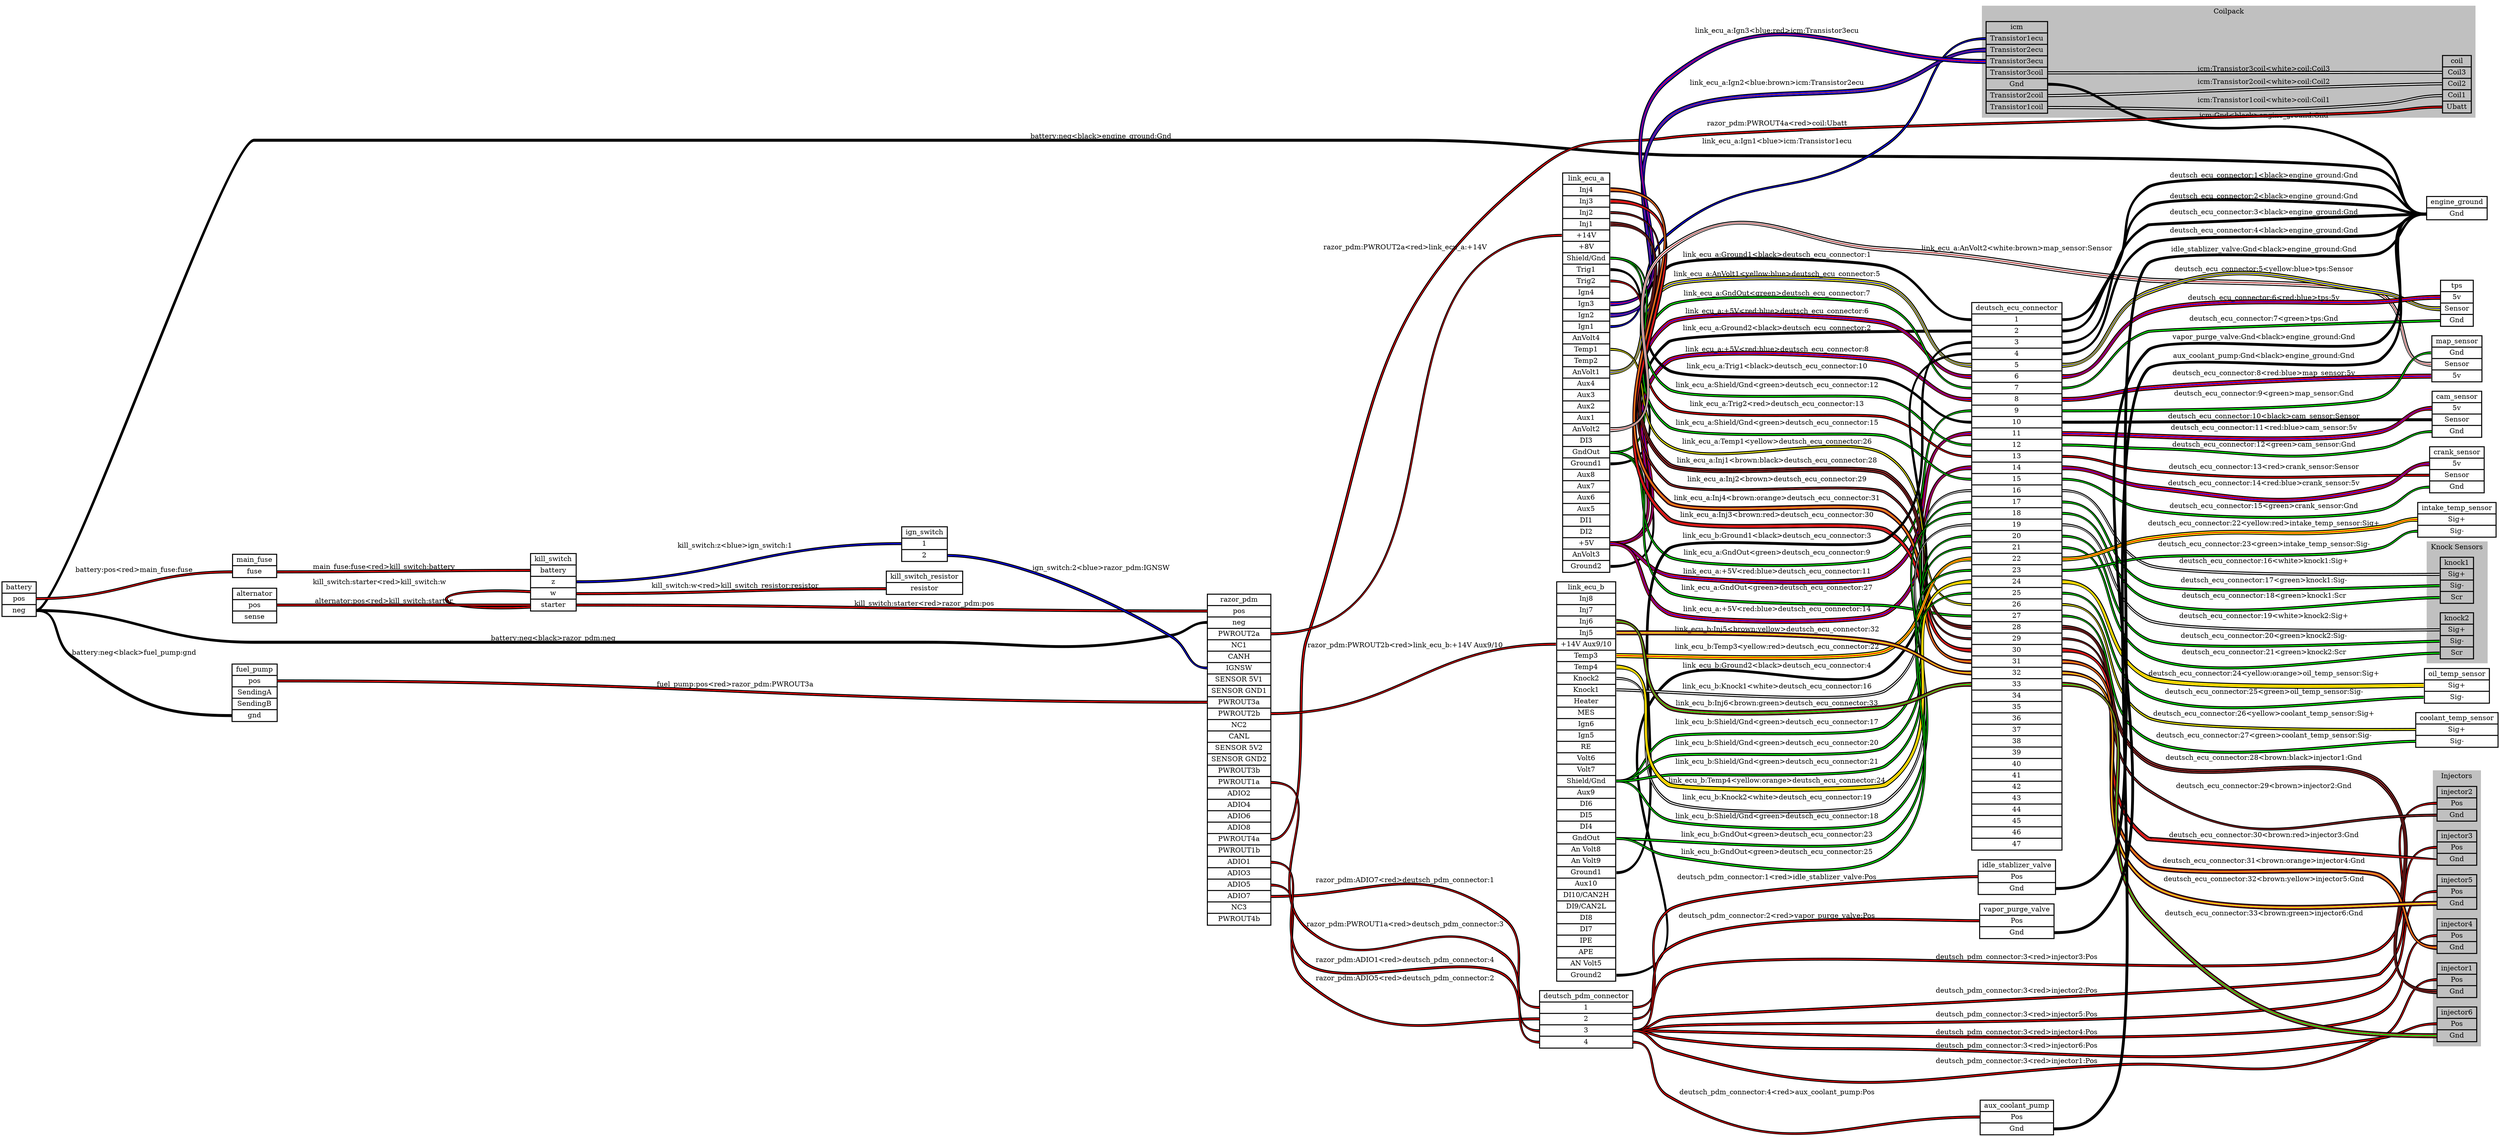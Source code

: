 graph "" {
	graph [bb="0,0,5034,2281",
		rankdir=LR,
		ranksep=2
	];
	node [label="\N"];
	subgraph "cluster_Knock Sensors" {
		graph [bb="4890.5,925,5012.5,1168",
			color=grey,
			label="Knock Sensors",
			lheight=0.21,
			lp="4951.5,1156.5",
			lwidth=1.47,
			style=filled
		];
		knock1	[height=1.2917,
			label="knock1 | <Sig+> Sig+ | <Sig-> Sig- | <Scr> Scr ",
			pos="4951,1090",
			rects="4917.5,1113,4984.5,1136 4917.5,1090,4984.5,1113 4917.5,1067,4984.5,1090 4917.5,1044,4984.5,1067",
			shape=record,
			style=bold,
			width=0.93056];
		knock2	[height=1.2917,
			label="knock2 | <Sig+> Sig+ | <Sig-> Sig- | <Scr> Scr ",
			pos="4951,979",
			rects="4917.5,1002,4984.5,1025 4917.5,979,4984.5,1002 4917.5,956,4984.5,979 4917.5,933,4984.5,956",
			shape=record,
			style=bold,
			width=0.93056];
	}
	subgraph cluster_Injectors {
		graph [bb="4903,8,4999,557",
			color=grey,
			label=Injectors,
			lheight=0.21,
			lp="4951,545.5",
			lwidth=0.89,
			style=filled
		];
		injector1	[height=0.97222,
			label="injector1 | <Pos> Pos | <Gnd> Gnd ",
			pos="4951,491",
			rects="4911,502.5,4991,525.5 4911,479.5,4991,502.5 4911,456.5,4991,479.5",
			shape=record,
			style=bold,
			width=1.1111];
		injector2	[height=0.97222,
			label="injector2 | <Pos> Pos | <Gnd> Gnd ",
			pos="4951,403",
			rects="4911,414.5,4991,437.5 4911,391.5,4991,414.5 4911,368.5,4991,391.5",
			shape=record,
			style=bold,
			width=1.1111];
		injector3	[height=0.97222,
			label="injector3 | <Pos> Pos | <Gnd> Gnd ",
			pos="4951,315",
			rects="4911,326.5,4991,349.5 4911,303.5,4991,326.5 4911,280.5,4991,303.5",
			shape=record,
			style=bold,
			width=1.1111];
		injector4	[height=0.97222,
			label="injector4 | <Pos> Pos | <Gnd> Gnd ",
			pos="4951,227",
			rects="4911,238.5,4991,261.5 4911,215.5,4991,238.5 4911,192.5,4991,215.5",
			shape=record,
			style=bold,
			width=1.1111];
		injector5	[height=0.97222,
			label="injector5 | <Pos> Pos | <Gnd> Gnd ",
			pos="4951,139",
			rects="4911,150.5,4991,173.5 4911,127.5,4991,150.5 4911,104.5,4991,127.5",
			shape=record,
			style=bold,
			width=1.1111];
		injector6	[height=0.97222,
			label="injector6 | <Pos> Pos | <Gnd> Gnd ",
			pos="4951,51",
			rects="4911,62.5,4991,85.5 4911,39.5,4991,62.5 4911,16.5,4991,39.5",
			shape=record,
			style=bold,
			width=1.1111];
	}
	subgraph cluster_Coilpack {
		graph [bb="3993.5,2050,4988,2273",
			color=grey,
			label=Coilpack,
			lheight=0.21,
			lp="4490.8,2261.5",
			lwidth=0.85,
			style=filled
		];
		icm	[height=2.5694,
			label="icm | <Transistor1ecu> Transistor1ecu | <Transistor2ecu> Transistor2ecu | <Transistor3ecu> Transistor3ecu | <Transistor3coil> Transistor3coil | <\
Gnd> Gnd | <Transistor2coil> Transistor2coil | <Transistor1coil> Transistor1coil ",
			pos="4063.5,2150",
			rects="4001.5,2219,4125.5,2242 4001.5,2196,4125.5,2219 4001.5,2173,4125.5,2196 4001.5,2150,4125.5,2173 4001.5,2127,4125.5,2150 4001.5,2104,\
4125.5,2127 4001.5,2081,4125.5,2104 4001.5,2058,4125.5,2081",
			shape=record,
			style=bold,
			width=1.7222];
		coil	[height=1.6111,
			label="coil | <Coil3> Coil3 | <Coil2> Coil2 | <Coil1> Coil1 | <Ubatt> Ubatt ",
			pos="4951,2116",
			rects="4922,2150.5,4980,2173.5 4922,2127.5,4980,2150.5 4922,2104.5,4980,2127.5 4922,2081.5,4980,2104.5 4922,2058.5,4980,2081.5",
			shape=record,
			style=bold,
			width=0.80556];
		icm:Transistor1coil -- coil:Coil1	[color="black:white:black",
			label="icm:Transistor1coil<white>coil:Coil1",
			lp="4562,2084.5",
			penwidth=2,
			pos="4126.5,2069 4424.1,2069 4499.1,2056.3 4796,2077 4851.9,2080.9 4865,2093 4921,2093"];
		icm:Transistor2coil -- coil:Coil2	[color="black:white:black",
			label="icm:Transistor2coil<white>coil:Coil2",
			lp="4562,2121.5",
			penwidth=2,
			pos="4126.5,2092 4479.8,2092 4567.7,2116 4921,2116"];
		icm:Transistor3coil -- coil:Coil3	[color="black:white:black",
			label="icm:Transistor3coil<white>coil:Coil3",
			lp="4562,2145.5",
			penwidth=2,
			pos="4126.5,2138 4479.6,2138 4567.9,2139 4921,2139"];
	}
	engine_ground	[height=0.65278,
		label="engine_ground | <Gnd> Gnd ",
		pos="4951,1769",
		rects="4890,1769,5012,1792 4890,1746,5012,1769",
		shape=record,
		style=bold,
		width=1.6944];
	icm:Gnd -- engine_ground:Gnd	[color="black:black:black",
		label="icm:Gnd<black>engine_ground:Gnd",
		lp="4562,2053.5",
		penwidth=2,
		pos="4126.5,2115 4221.2,2115 4235.8,2067.7 4328,2046 4430.1,2022 4712.9,2048.1 4796,1984 4882.3,1917.4 4780,1757 4889,1757"];
	battery	[height=0.97222,
		label="battery | <pos> pos | <neg> neg ",
		pos="34.5,1814",
		rects="0,1825.5,69,1848.5 0,1802.5,69,1825.5 0,1779.5,69,1802.5",
		shape=record,
		style=bold,
		width=0.95833];
	battery:neg -- engine_ground:Gnd	[color="black:black:black",
		label="battery:neg<black>engine_ground:Gnd",
		lp="2216.5,2067.5",
		penwidth=2,
		pos="69,1791 298.02,1791 279.48,2060 508.5,2060 508.5,2060 508.5,2060 3196,2060 3464.1,2060 3532.3,2073.4 3799,2046 3911,2034.5 4698,\
1918.6 4796,1863 4850.5,1832.1 4826.3,1757 4889,1757"];
	main_fuse	[height=0.65278,
		label="main_fuse | <fuse> fuse ",
		pos="509.5,2112",
		rects="465,2112,554,2135 465,2089,554,2112",
		shape=record,
		style=bold,
		width=1.2361];
	battery:pos -- main_fuse:fuse	[color="black:red:black",
		label="battery:pos<red>main_fuse:fuse",
		lp="266.5,2129.5",
		penwidth=2,
		pos="69,1814 188.9,1814 48.561,1997.6 141,2074 252.03,2165.7 319.98,2100 464,2100"];
	razor_pdm	[height=9.2778,
		label="razor_pdm | <pos> pos | <neg> neg | <PWROUT2a> PWROUT2a | <NC1> NC1 | <CANH> CANH | <IGNSW> IGNSW | <SENSOR 5V1> SENSOR 5V1 | <SENSOR \
GND1> SENSOR GND1 | <PWROUT3a> PWROUT3a | <PWROUT2b> PWROUT2b | <NC2> NC2 | <CANL> CANL | <SENSOR 5V2> SENSOR 5V2 | <SENSOR GND2> \
SENSOR GND2 | <PWROUT3b> PWROUT3b | <PWROUT1a> PWROUT1a | <ADIO2> ADIO2 | <ADIO4> ADIO4 | <ADIO6> ADIO6 | <ADIO8> ADIO8 | <PWROUT4a> \
PWROUT4a | <PWROUT1b> PWROUT1b | <ADIO1> ADIO1 | <ADIO3> ADIO3 | <ADIO5> ADIO5 | <ADIO7> ADIO7 | <NC3> NC3 | <PWROUT4b> PWROUT4b ",
		pos="2495,1246",
		rects="2431,1556.5,2559,1579.5 2431,1533.5,2559,1556.5 2431,1510.5,2559,1533.5 2431,1487.5,2559,1510.5 2431,1464.5,2559,1487.5 2431,1441.5,\
2559,1464.5 2431,1418.5,2559,1441.5 2431,1395.5,2559,1418.5 2431,1372.5,2559,1395.5 2431,1349.5,2559,1372.5 2431,1326.5,2559,1349.5 \
2431,1303.5,2559,1326.5 2431,1280.5,2559,1303.5 2431,1257.5,2559,1280.5 2431,1234.5,2559,1257.5 2431,1211.5,2559,1234.5 2431,1188.5,\
2559,1211.5 2431,1165.5,2559,1188.5 2431,1142.5,2559,1165.5 2431,1119.5,2559,1142.5 2431,1096.5,2559,1119.5 2431,1073.5,2559,1096.5 \
2431,1050.5,2559,1073.5 2431,1027.5,2559,1050.5 2431,1004.5,2559,1027.5 2431,981.5,2559,1004.5 2431,958.5,2559,981.5 2431,935.5,\
2559,958.5 2431,912.5,2559,935.5",
		shape=record,
		style=bold,
		width=1.7778];
	battery:neg -- razor_pdm:neg	[color="black:black:black",
		label="battery:neg<black>razor_pdm:neg",
		lp="1112,1529.5",
		penwidth=2,
		pos="69,1791 298.02,1791 279.48,1522 508.5,1522 508.5,1522 508.5,1522 1861.5,1522 2114.6,1522 2177.9,1522 2431,1522"];
	fuel_pump	[height=1.6111,
		label="fuel_pump | <pos> pos | <SendingA> SendingA | <SendingB> SendingB | <gnd> gnd ",
		pos="509.5,1412",
		rects="464,1446.5,555,1469.5 464,1423.5,555,1446.5 464,1400.5,555,1423.5 464,1377.5,555,1400.5 464,1354.5,555,1377.5",
		shape=record,
		style=bold,
		width=1.2639];
	battery:neg -- fuel_pump:gnd	[color="black:black:black",
		label="battery:neg<black>fuel_pump:gnd",
		lp="266.5,1500.5",
		penwidth=2,
		pos="69,1791 205.26,1791 51.502,1595.7 141,1493 242.32,1376.7 309.75,1366 464,1366"];
	kill_switch	[height=1.6111,
		label="kill_switch | <battery> battery | <z> z | <w> w | <starter> starter ",
		pos="1112,1656",
		rects="1066,1690.5,1158,1713.5 1066,1667.5,1158,1690.5 1066,1644.5,1158,1667.5 1066,1621.5,1158,1644.5 1066,1598.5,1158,1621.5",
		shape=record,
		style=bold,
		width=1.2778];
	main_fuse:fuse -- kill_switch:battery	[color="black:red:black",
		label="main_fuse:fuse<red>kill_switch:battery",
		lp="770.5,2095.5",
		penwidth=2,
		pos="555,2100 848.92,2100 771.08,1679 1065,1679"];
	razor_pdm:PWROUT4a -- coil:Ubatt	[color="black:red:black",
		label="razor_pdm:PWROUT4a<red>coil:Ubatt",
		lp="3580,1996.5",
		penwidth=2,
		pos="2559,1085 2680.2,1085 2578.9,1238.6 2631,1348 2785.2,1671.4 2782.2,1839.4 3101,2003 3175.3,2041.2 3205.8,2011 3289,2003 3321.4,1999.9 \
3328.6,1992.1 3361,1989 3554.8,1970.3 3604.3,1987 3799,1989 4242.2,1993.4 4365.2,1904.9 4796,2009 4856.1,2023.5 4859.2,2070 4921,\
2070"];
	link_ecu_a	[height=11.194,
		label="link_ecu_a | <Inj4> Inj4 | <Inj3> Inj3 | <Inj2> Inj2 | <Inj1> Inj1 | <+14V> +14V | <+8V> +8V | <Shield/Gnd> Shield/Gnd | <Trig1> \
Trig1 | <Trig2> Trig2 | <Ign4> Ign4 | <Ign3> Ign3 | <Ign2> Ign2 | <Ign1> Ign1 | <AnVolt4> AnVolt4 | <Temp1> Temp1 | <Temp2> Temp2 | <\
AnVolt1> AnVolt1 | <Aux4> Aux4 | <Aux3> Aux3 | <Aux2> Aux2 | <Aux1> Aux1 | <AnVolt2> AnVolt2 | <DI3> DI3 | <GndOut> GndOut | <Ground1> \
Ground1 | <Aux8> Aux8 | <Aux7> Aux7 | <Aux6> Aux6 | <Aux5> Aux5 | <DI1> DI1 | <DI2> DI2 | <+5V> +5V | <AnVolt3> AnVolt3 | <Ground2> \
Ground2 ",
		pos="3195,1591",
		rects="3147.5,1970.5,3242.5,1993.5 3147.5,1947.5,3242.5,1970.5 3147.5,1924.5,3242.5,1947.5 3147.5,1901.5,3242.5,1924.5 3147.5,1878.5,3242.5,\
1901.5 3147.5,1855.5,3242.5,1878.5 3147.5,1832.5,3242.5,1855.5 3147.5,1809.5,3242.5,1832.5 3147.5,1786.5,3242.5,1809.5 3147.5,1763.5,\
3242.5,1786.5 3147.5,1740.5,3242.5,1763.5 3147.5,1717.5,3242.5,1740.5 3147.5,1694.5,3242.5,1717.5 3147.5,1671.5,3242.5,1694.5 3147.5,\
1648.5,3242.5,1671.5 3147.5,1625.5,3242.5,1648.5 3147.5,1602.5,3242.5,1625.5 3147.5,1579.5,3242.5,1602.5 3147.5,1556.5,3242.5,1579.5 \
3147.5,1533.5,3242.5,1556.5 3147.5,1510.5,3242.5,1533.5 3147.5,1487.5,3242.5,1510.5 3147.5,1464.5,3242.5,1487.5 3147.5,1441.5,3242.5,\
1464.5 3147.5,1418.5,3242.5,1441.5 3147.5,1395.5,3242.5,1418.5 3147.5,1372.5,3242.5,1395.5 3147.5,1349.5,3242.5,1372.5 3147.5,1326.5,\
3242.5,1349.5 3147.5,1303.5,3242.5,1326.5 3147.5,1280.5,3242.5,1303.5 3147.5,1257.5,3242.5,1280.5 3147.5,1234.5,3242.5,1257.5 3147.5,\
1211.5,3242.5,1234.5 3147.5,1188.5,3242.5,1211.5",
		shape=record,
		style=bold,
		width=1.3194];
	razor_pdm:PWROUT2a -- link_ecu_a:"+14V"	[color="black:red:black",
		label="razor_pdm:PWROUT2a<red>link_ecu_a:+14V",
		lp="2830,1848.5",
		penwidth=2,
		pos="2559,1499 2866.9,1499 2838.1,1867 3146,1867"];
	link_ecu_b	[height=11.194,
		label="link_ecu_b | <Inj8> Inj8 | <Inj7> Inj7 | <Inj6> Inj6 | <Inj5> Inj5 | <+14V Aux9/10> +14V Aux9/10 | <Temp3> Temp3 | <Temp4> Temp4 | <\
Knock2> Knock2 | <Knock1> Knock1 | <Heater> Heater | <MES> MES | <Ign6> Ign6 | <Ign5> Ign5 | <RE> RE | <Volt6> Volt6 | <Volt7> Volt7 | <\
Shield/Gnd> Shield/Gnd | <Aux9> Aux9 | <DI6> DI6 | <DI5> DI5 | <DI4> DI4 | <GndOut> GndOut | <An Volt8> An Volt8 | <An Volt9> An \
Volt9 | <Ground1> Ground1 | <Aux10> Aux10 | <DI10/CAN2H> DI10/CAN2H | <DI9/CAN2L> DI9/CAN2L | <DI8> DI8 | <DI7> DI7 | <IPE> IPE | <\
APE> APE | <AN Volt5> AN Volt5 | <Ground2> Ground2 ",
		pos="3195,767",
		rects="3135.5,1146.5,3254.5,1169.5 3135.5,1123.5,3254.5,1146.5 3135.5,1100.5,3254.5,1123.5 3135.5,1077.5,3254.5,1100.5 3135.5,1054.5,3254.5,\
1077.5 3135.5,1031.5,3254.5,1054.5 3135.5,1008.5,3254.5,1031.5 3135.5,985.5,3254.5,1008.5 3135.5,962.5,3254.5,985.5 3135.5,939.5,\
3254.5,962.5 3135.5,916.5,3254.5,939.5 3135.5,893.5,3254.5,916.5 3135.5,870.5,3254.5,893.5 3135.5,847.5,3254.5,870.5 3135.5,824.5,\
3254.5,847.5 3135.5,801.5,3254.5,824.5 3135.5,778.5,3254.5,801.5 3135.5,755.5,3254.5,778.5 3135.5,732.5,3254.5,755.5 3135.5,709.5,\
3254.5,732.5 3135.5,686.5,3254.5,709.5 3135.5,663.5,3254.5,686.5 3135.5,640.5,3254.5,663.5 3135.5,617.5,3254.5,640.5 3135.5,594.5,\
3254.5,617.5 3135.5,571.5,3254.5,594.5 3135.5,548.5,3254.5,571.5 3135.5,525.5,3254.5,548.5 3135.5,502.5,3254.5,525.5 3135.5,479.5,\
3254.5,502.5 3135.5,456.5,3254.5,479.5 3135.5,433.5,3254.5,456.5 3135.5,410.5,3254.5,433.5 3135.5,387.5,3254.5,410.5 3135.5,364.5,\
3254.5,387.5",
		shape=record,
		style=bold,
		width=1.6528];
	razor_pdm:PWROUT2b -- link_ecu_b:"+14V Aux9/10"	[color="black:red:black",
		label="razor_pdm:PWROUT2b<red>link_ecu_b:+14V Aux9/10",
		lp="2830,1336.5",
		penwidth=2,
		pos="2559,1338 2846.2,1338 2846.8,1043 3134,1043"];
	deutsch_pdm_connector	[height=1.6111,
		label="deutsch_pdm_connector | <1> 1 | <2> 2 | <3> 3 | <4> 4 ",
		pos="3195,288",
		rects="3101,322.5,3289,345.5 3101,299.5,3289,322.5 3101,276.5,3289,299.5 3101,253.5,3289,276.5 3101,230.5,3289,253.5",
		shape=record,
		style=bold,
		width=2.6111];
	razor_pdm:ADIO7 -- deutsch_pdm_connector:1	[color="black:red:black",
		label="razor_pdm:ADIO7<red>deutsch_pdm_connector:1",
		lp="2830,752.5",
		penwidth=2,
		pos="2559,970 2664,970 2568.6,829.45 2631,745 2759.1,571.65 2890.8,633.34 3029,468 3078.2,409.11 3024.2,311 3101,311"];
	razor_pdm:ADIO5 -- deutsch_pdm_connector:2	[color="black:red:black",
		label="razor_pdm:ADIO5<red>deutsch_pdm_connector:2",
		lp="2830,456.5",
		penwidth=2,
		pos="2559,993 2680.9,993 2541.6,531.98 2631,449 2695.9,388.71 2954.6,474.09 3029,426 3087.1,388.45 3031.8,288 3101,288"];
	razor_pdm:PWROUT1a -- deutsch_pdm_connector:3	[color="black:red:black",
		label="razor_pdm:PWROUT1a<red>deutsch_pdm_connector:3",
		lp="2830,1046.5",
		penwidth=2,
		pos="2559,1200 2637.4,1200 2581.1,1099.5 2631,1039 2768.5,872.39 2915.7,943.95 3029,760 3087.3,665.35 2989.8,265 3101,265"];
	razor_pdm:ADIO1 -- deutsch_pdm_connector:4	[color="black:red:black",
		label="razor_pdm:ADIO1<red>deutsch_pdm_connector:4",
		lp="2830,414.5",
		penwidth=2,
		pos="2559,1039 2700.4,1039 2542.9,517.5 2631,407 2769.1,233.93 2879.6,242 3101,242"];
	fuel_pump:pos -- razor_pdm:PWROUT3a	[color="black:red:black",
		label="fuel_pump:pos<red>razor_pdm:PWROUT3a",
		lp="1478.5,1417.5",
		penwidth=2,
		pos="555,1435 1389.4,1435 1596.6,1361 2431,1361"];
	kill_switch:starter -- razor_pdm:pos	[color="black:red:black",
		label="kill_switch:starter<red>razor_pdm:pos",
		lp="1860.5,1585.5",
		penwidth=2,
		pos="1159,1610 1408.3,1610 1470,1590.9 1719,1578 2035.4,1561.6 2114.2,1545 2431,1545"];
	kill_switch:starter -- kill_switch:w	[color="black:red:black",
		label="kill_switch:starter<red>kill_switch:w",
		lp="761.5,1656",
		penwidth=2,
		pos="1065.9,1606 991.52,1601.7 896,1604.8 896,1621.5 896,1638.2 991.52,1641.3 1065.9,1637"];
	kill_switch_resistor	[height=0.65278,
		label="kill_switch_resistor | <resistor> resistor ",
		pos="1860.5,1625",
		rects="1783.5,1625,1937.5,1648 1783.5,1602,1937.5,1625",
		shape=record,
		style=bold,
		width=2.1389];
	kill_switch:w -- kill_switch_resistor:resistor	[color="black:red:black",
		label="kill_switch:w<red>kill_switch_resistor:resistor",
		lp="1478.5,1637.5",
		penwidth=2,
		pos="1159,1633 1436.3,1633 1505.2,1613 1782.5,1613"];
	ign_switch	[height=0.97222,
		label="ign_switch | <1> 1 | <2> 2 ",
		pos="1860.5,1702",
		rects="1814.5,1713.5,1906.5,1736.5 1814.5,1690.5,1906.5,1713.5 1814.5,1667.5,1906.5,1690.5",
		shape=record,
		style=bold,
		width=1.2778];
	kill_switch:z -- ign_switch:1	[color="black:blue:black",
		label="kill_switch:z<blue>ign_switch:1",
		lp="1478.5,1702.5",
		penwidth=2,
		pos="1159,1656 1450.6,1656 1521.9,1702 1813.5,1702"];
	link_ecu_a:Ign1 -- icm:Transistor1ecu	[color="black:blue:black",
		label="link_ecu_a:Ign1<blue>icm:Transistor1ecu",
		lp="3580,1883.5",
		penwidth=2,
		pos="3244,1683 3335.7,1683 3281,1808.2 3361,1853 3446.1,1900.6 3715.3,1826 3799,1876 3947.1,1964.6 3827.9,2208 4000.5,2208"];
	link_ecu_a:Ign2 -- icm:Transistor2ecu	[color="black:blue:brown:blue:black",
		label="link_ecu_a:Ign2<blue:brown>icm:Transistor2ecu",
		lp="3580,2191.5",
		penwidth=2,
		pos="3244,1706 3387.9,1706 3254.3,1911.4 3361,2008 3579.7,2205.9 3705.6,2185 4000.5,2185"];
	link_ecu_a:Ign3 -- icm:Transistor3ecu	[color="black:blue:red:blue:black",
		label="link_ecu_a:Ign3<blue:red>icm:Transistor3ecu",
		lp="3580,1841.5",
		penwidth=2,
		pos="3244,1729 3308.5,1729 3300.1,1793.6 3361,1815 3406.9,1831.2 3757,1809.3 3799,1834 3946.5,1920.7 3829.4,2162 4000.5,2162"];
	deutsch_ecu_connector	[height=15.347,
		label="deutsch_ecu_connector | <1> 1 | <2> 2 | <3> 3 | <4> 4 | <5> 5 | <6> 6 | <7> 7 | <8> 8 | <9> 9 | <10> 10 | <11> 11 | <12> 12 | <13> \
13 | <14> 14 | <15> 15 | <16> 16 | <17> 17 | <18> 18 | <19> 19 | <20> 20 | <21> 21 | <22> 22 | <23> 23 | <24> 24 | <25> 25 | <26> \
26 | <27> 27 | <28> 28 | <29> 29 | <30> 30 | <31> 31 | <32> 32 | <33> 33 | <34> 34 | <35> 35 | <36> 36 | <37> 37 | <38> 38 | <39> \
39 | <40> 40 | <41> 41 | <42> 42 | <43> 43 | <44> 44 | <45> 45 | <46> 46 | <47> 47 ",
		pos="4063.5,950",
		rects="3972.5,1479,4154.5,1502 3972.5,1456,4154.5,1479 3972.5,1433,4154.5,1456 3972.5,1410,4154.5,1433 3972.5,1387,4154.5,1410 3972.5,1364,\
4154.5,1387 3972.5,1341,4154.5,1364 3972.5,1318,4154.5,1341 3972.5,1295,4154.5,1318 3972.5,1272,4154.5,1295 3972.5,1249,4154.5,1272 \
3972.5,1226,4154.5,1249 3972.5,1203,4154.5,1226 3972.5,1180,4154.5,1203 3972.5,1157,4154.5,1180 3972.5,1134,4154.5,1157 3972.5,1111,\
4154.5,1134 3972.5,1088,4154.5,1111 3972.5,1065,4154.5,1088 3972.5,1042,4154.5,1065 3972.5,1019,4154.5,1042 3972.5,996,4154.5,1019 \
3972.5,973,4154.5,996 3972.5,950,4154.5,973 3972.5,927,4154.5,950 3972.5,904,4154.5,927 3972.5,881,4154.5,904 3972.5,858,4154.5,\
881 3972.5,835,4154.5,858 3972.5,812,4154.5,835 3972.5,789,4154.5,812 3972.5,766,4154.5,789 3972.5,743,4154.5,766 3972.5,720,4154.5,\
743 3972.5,697,4154.5,720 3972.5,674,4154.5,697 3972.5,651,4154.5,674 3972.5,628,4154.5,651 3972.5,605,4154.5,628 3972.5,582,4154.5,\
605 3972.5,559,4154.5,582 3972.5,536,4154.5,559 3972.5,513,4154.5,536 3972.5,490,4154.5,513 3972.5,467,4154.5,490 3972.5,444,4154.5,\
467 3972.5,421,4154.5,444 3972.5,398,4154.5,421",
		shape=record,
		style=bold,
		width=2.5278];
	link_ecu_a:Ground1 -- deutsch_ecu_connector:1	[color="black:black:black",
		label="link_ecu_a:Ground1<black>deutsch_ecu_connector:1",
		lp="3580,1551.5",
		penwidth=2,
		pos="3244,1407 3317.5,1407 3293.1,1495.9 3361,1524 3450.9,1561.2 3702.9,1539.2 3799,1524 3878.6,1511.4 3890.9,1468 3971.5,1468"];
	link_ecu_a:Ground2 -- deutsch_ecu_connector:2	[color="black:black:black",
		label="link_ecu_a:Ground2<black>deutsch_ecu_connector:2",
		lp="3580,1288.5",
		penwidth=2,
		pos="3244,1200 3302,1200 3304.9,1243.3 3361,1258 3455.3,1282.7 3709.5,1242.5 3799,1281 3896.2,1322.8 3865.7,1445 3971.5,1445"];
	link_ecu_a:AnVolt1 -- deutsch_ecu_connector:5	[color="black:yellow:blue:yellow:black",
		label="link_ecu_a:AnVolt1<yellow:blue>deutsch_ecu_connector:5",
		lp="3580,1737.5",
		penwidth=2,
		pos="3244,1591 3319.4,1591 3291.7,1684.3 3361,1714 3405.7,1733.2 3757.5,1739.4 3799,1714 3870.9,1670 3887.2,1376 3971.5,1376"];
	link_ecu_a:"+5V" -- deutsch_ecu_connector:6	[color="black:red:blue:red:black",
		label="link_ecu_a:+5V<red:blue>deutsch_ecu_connector:6",
		lp="3580,1360.5",
		penwidth=2,
		pos="3244,1246 3309.1,1246 3299.6,1312.4 3361,1334 3425,1356.5 3903.6,1353 3971.5,1353"];
	link_ecu_a:GndOut -- deutsch_ecu_connector:7	[color="black:green:black",
		label="link_ecu_a:GndOut<green>deutsch_ecu_connector:7",
		lp="3580,1584.5",
		penwidth=2,
		pos="3244,1430 3322.4,1430 3289.5,1529.8 3361,1562 3405.4,1582 3755.5,1583.9 3799,1562 3913.8,1504.3 3843,1330 3971.5,1330"];
	link_ecu_a:"+5V" -- deutsch_ecu_connector:8	[color="black:red:blue:red:black",
		label="link_ecu_a:+5V<red:blue>deutsch_ecu_connector:8",
		lp="3580,1319.5",
		penwidth=2,
		pos="3244,1246 3300.5,1246 3305.7,1284.2 3361,1296 3493.7,1324.4 3835.8,1307 3971.5,1307"];
	link_ecu_a:GndOut -- deutsch_ecu_connector:9	[color="black:green:black",
		label="link_ecu_a:GndOut<green>deutsch_ecu_connector:9",
		lp="3580,1246.5",
		penwidth=2,
		pos="3244,1430 3343.5,1430 3274.1,1287.6 3361,1239 3403.5,1215.2 3750.7,1232.8 3799,1239 3877.6,1249.1 3892.3,1284 3971.5,1284"];
	link_ecu_a:Trig1 -- deutsch_ecu_connector:10	[color="black:black:black",
		label="link_ecu_a:Trig1<black>deutsch_ecu_connector:10",
		lp="3580,1512.5",
		penwidth=2,
		pos="3244,1798 3384.2,1798 3246.6,1586.1 3361,1505 3400.7,1476.8 3755.8,1508.5 3799,1486 3910.8,1427.8 3845.5,1261 3971.5,1261"];
	link_ecu_a:"+5V" -- deutsch_ecu_connector:11	[color="black:red:blue:red:black",
		label="link_ecu_a:+5V<red:blue>deutsch_ecu_connector:11",
		lp="3580,1170.5",
		penwidth=2,
		pos="3244,1246 3307.8,1246 3300.3,1182.4 3361,1163 3453.7,1133.4 3703.7,1143.2 3799,1163 3880.8,1180 3887.9,1238 3971.5,1238"];
	link_ecu_a:"Shield/Gnd" -- deutsch_ecu_connector:12	[color="black:green:black",
		label="link_ecu_a:Shield/Gnd<green>deutsch_ecu_connector:12",
		lp="3580,1782.5",
		penwidth=2,
		pos="3244,1821 3299.9,1821 3306.4,1787 3361,1775 3408.6,1764.5 3760.5,1778.8 3799,1749 3897.6,1672.7 3846.8,1215 3971.5,1215"];
	link_ecu_a:Trig2 -- deutsch_ecu_connector:13	[color="black:red:black",
		label="link_ecu_a:Trig2<red>deutsch_ecu_connector:13",
		lp="3580,1440.5",
		penwidth=2,
		pos="3244,1775 3404.6,1775 3232.8,1529.8 3361,1433 3438.8,1374.3 3712.4,1454.7 3799,1410 3908.8,1353.3 3847.9,1192 3971.5,1192"];
	link_ecu_a:"+5V" -- deutsch_ecu_connector:14	[color="black:red:blue:red:black",
		label="link_ecu_a:+5V<red:blue>deutsch_ecu_connector:14",
		lp="3580,1132.5",
		penwidth=2,
		pos="3244,1246 3318.8,1246 3292.1,1154.2 3361,1125 3405.8,1106 3750.7,1118.9 3799,1125 3877.5,1134.9 3892.4,1169 3971.5,1169"];
	link_ecu_a:"Shield/Gnd" -- deutsch_ecu_connector:15	[color="black:green:black",
		label="link_ecu_a:Shield/Gnd<green>deutsch_ecu_connector:15",
		lp="3580,1474.5",
		penwidth=2,
		pos="3244,1821 3409.7,1821 3228.8,1566.9 3361,1467 3399.9,1437.6 3757.4,1473.4 3799,1448 3931,1367.5 3816.9,1146 3971.5,1146"];
	link_ecu_a:Temp1 -- deutsch_ecu_connector:26	[color="black:yellow:black",
		label="link_ecu_a:Temp1<yellow>deutsch_ecu_connector:26",
		lp="3580,1398.5",
		penwidth=2,
		pos="3244,1637 3365.1,1637 3260.1,1457.9 3361,1391 3401.6,1364.1 3759.8,1400.9 3799,1372 3981.6,1237.6 3744.8,892 3971.5,892"];
	link_ecu_a:GndOut -- deutsch_ecu_connector:27	[color="black:green:black",
		label="link_ecu_a:GndOut<green>deutsch_ecu_connector:27",
		lp="3580,642.5",
		penwidth=2,
		pos="3244,1430 3422.6,1430 3226.7,752.69 3361,635 3397.6,602.92 3755.6,613.06 3799,635 3914.3,693.26 3842.3,869 3971.5,869"];
	link_ecu_a:Inj1 -- deutsch_ecu_connector:28	[color="black:brown:black:brown:black",
		label="link_ecu_a:Inj1<brown:black>deutsch_ecu_connector:28",
		lp="3580,676.5",
		penwidth=2,
		pos="3244,1890 3516.6,1890 3159.3,852.32 3361,669 3379,652.63 3776.6,659.54 3799,669 3900.2,711.69 3861.7,846 3971.5,846"];
	link_ecu_a:Inj2 -- deutsch_ecu_connector:29	[color="black:brown:black",
		label="link_ecu_a:Inj2<brown>deutsch_ecu_connector:29",
		lp="3580,1919.5",
		penwidth=2,
		pos="3244,1913 3274.9,1913 3775.9,1911.5 3799,1891 3978.9,1731.6 3731.1,823 3971.5,823"];
	link_ecu_a:Inj3 -- deutsch_ecu_connector:30	[color="black:brown:red:brown:black",
		label="link_ecu_a:Inj3<brown:red>deutsch_ecu_connector:30",
		lp="3580,602.5",
		penwidth=2,
		pos="3244,1936 3543.1,1936 3140.5,797.12 3361,595 3396.9,562.12 3754.9,574.46 3799,595 3907,645.25 3852.4,800 3971.5,800"];
	link_ecu_a:Inj4 -- deutsch_ecu_connector:31	[color="black:brown:orange:brown:black",
		label="link_ecu_a:Inj4<brown:orange>deutsch_ecu_connector:31",
		lp="3580,1960.5",
		penwidth=2,
		pos="3244,1959 3251.7,1959 3793.3,1936.2 3799,1931 3895.1,1843.9 3841.9,777 3971.5,777"];
	map_sensor	[height=1.2917,
		label="map_sensor | <Gnd> Gnd | <Sensor> Sensor | <5v> 5v ",
		pos="4951,1444",
		rects="4900.5,1467,5001.5,1490 4900.5,1444,5001.5,1467 4900.5,1421,5001.5,1444 4900.5,1398,5001.5,1421",
		shape=record,
		style=bold,
		width=1.4028];
	link_ecu_a:AnVolt2 -- map_sensor:Sensor	[color="black:white:brown:white:black",
		label="link_ecu_a:AnVolt2<white:brown>map_sensor:Sensor",
		lp="4063.5,1795.5",
		penwidth=2,
		pos="3244,1476 3392.9,1476 3238.7,1705 3361,1790 3440.9,1845.5 3701.7,1793.6 3799,1790 3849.9,1788.1 4217.5,1789.3 4256,1756 4367,1660.1 \
4213.7,1525.9 4328,1434 4377.4,1394.2 4835.6,1432 4899,1432"];
	link_ecu_b:Ground1 -- deutsch_ecu_connector:3	[color="black:black:black",
		label="link_ecu_b:Ground1<black>deutsch_ecu_connector:3",
		lp="3580,1212.5",
		penwidth=2,
		pos="3256,583 3526.3,583 3158.7,1002.8 3361,1182 3397.5,1214.3 3755.7,1182.7 3799,1205 3908.5,1261.4 3848.3,1422 3971.5,1422"];
	link_ecu_b:Ground2 -- deutsch_ecu_connector:4	[color="black:black:black",
		label="link_ecu_b:Ground2<black>deutsch_ecu_connector:4",
		lp="3580,718.5",
		penwidth=2,
		pos="3256,376 3402.3,376 3244.5,599.54 3361,688 3438.6,746.93 3723.8,649.05 3799,711 4042.4,911.37 3656.3,1399 3971.5,1399"];
	link_ecu_b:Knock1 -- deutsch_ecu_connector:16	[color="black:white:black",
		label="link_ecu_b:Knock1<white>deutsch_ecu_connector:16",
		lp="3580,1098.5",
		penwidth=2,
		pos="3256,951 3325.9,951 3298,1037.9 3361,1068 3405,1089 3750.6,1085.3 3799,1091 3876.4,1100.2 3893.5,1123 3971.5,1123"];
	link_ecu_b:"Shield/Gnd" -- deutsch_ecu_connector:17	[color="black:green:black",
		label="link_ecu_b:Shield/Gnd<green>deutsch_ecu_connector:17",
		lp="3580,1022.5",
		penwidth=2,
		pos="3256,767 3366.4,767 3269.5,930.3 3361,992 3401.4,1019.2 3751.8,1002.7 3799,1015 3881.7,1036.6 3886,1100 3971.5,1100"];
	link_ecu_b:"Shield/Gnd" -- deutsch_ecu_connector:18	[color="black:green:black",
		label="link_ecu_b:Shield/Gnd<green>deutsch_ecu_connector:18",
		lp="3580,980.5",
		penwidth=2,
		pos="3256,767 3351.3,767 3279.8,904.08 3361,954 3402.5,979.51 3752.4,958.93 3799,973 3884.7,998.85 3882,1077 3971.5,1077"];
	link_ecu_b:Knock2 -- deutsch_ecu_connector:19	[color="black:white:black",
		label="link_ecu_b:Knock2<white>deutsch_ecu_connector:19",
		lp="3580,908.5",
		penwidth=2,
		pos="3256,974 3312.8,974 3306.8,918 3361,901 3407.4,886.44 3753.5,883.73 3799,901 3894.8,937.37 3869,1054 3971.5,1054"];
	link_ecu_b:"Shield/Gnd" -- deutsch_ecu_connector:20	[color="black:green:black",
		label="link_ecu_b:Shield/Gnd<green>deutsch_ecu_connector:20",
		lp="3580,877.5",
		penwidth=2,
		pos="3256,767 3312.8,767 3307.4,821.16 3361,840 3545.1,904.69 3620,792.28 3799,870 3895.2,911.77 3866.6,1031 3971.5,1031"];
	link_ecu_b:"Shield/Gnd" -- deutsch_ecu_connector:21	[color="black:green:black",
		label="link_ecu_b:Shield/Gnd<green>deutsch_ecu_connector:21",
		lp="3580,828.5",
		penwidth=2,
		pos="3256,767 3305.2,767 3312.6,793.07 3361,802 3408.9,810.84 3754.8,800.49 3799,821 3901.6,868.6 3858.4,1008 3971.5,1008"];
	link_ecu_b:Temp3 -- deutsch_ecu_connector:22	[color="black:yellow:red:yellow:black",
		label="link_ecu_b:Temp3<yellow:red>deutsch_ecu_connector:22",
		lp="3580,1050.5",
		penwidth=2,
		pos="3256,1020 3302.9,1020 3314.2,1027.8 3361,1030 3555.4,1039.2 3605.9,1054.8 3799,1030 3877.6,1019.9 3892.3,985 3971.5,985"];
	link_ecu_b:GndOut -- deutsch_ecu_connector:23	[color="black:green:black",
		label="link_ecu_b:GndOut<green>deutsch_ecu_connector:23",
		lp="3580,790.5",
		penwidth=2,
		pos="3256,652 3324.2,652 3299,735.53 3361,764 3449.5,804.66 3710.2,742.95 3799,783 3899.7,828.42 3861,962 3971.5,962"];
	link_ecu_b:Temp4 -- deutsch_ecu_connector:24	[color="black:yellow:orange:yellow:black",
		label="link_ecu_b:Temp4<yellow:orange>deutsch_ecu_connector:24",
		lp="3580,942.5",
		penwidth=2,
		pos="3256,997 3310.2,997 3308.7,949.28 3361,935 3491.9,899.25 3835.8,938 3971.5,938"];
	link_ecu_b:GndOut -- deutsch_ecu_connector:25	[color="black:green:black",
		label="link_ecu_b:GndOut<green>deutsch_ecu_connector:25",
		lp="3580,752.5",
		penwidth=2,
		pos="3256,652 3313.1,652 3307,707.57 3361,726 3453.2,757.44 3709.7,706.1 3799,745 3897.7,787.98 3863.9,915 3971.5,915"];
	link_ecu_b:Inj5 -- deutsch_ecu_connector:32	[color="black:brown:yellow:brown:black",
		label="link_ecu_b:Inj5<brown:yellow>deutsch_ecu_connector:32",
		lp="3580,566.5",
		penwidth=2,
		pos="3256,1066 3486.1,1066 3182.5,704.28 3361,559 3398.7,528.27 3754.6,539.01 3799,559 3904.5,606.53 3855.8,754 3971.5,754"];
	link_ecu_b:Inj6 -- deutsch_ecu_connector:33	[color="black:brown:green:brown:black",
		label="link_ecu_b:Inj6<brown:green>deutsch_ecu_connector:33",
		lp="3580,527.5",
		penwidth=2,
		pos="3256,1089 3513.2,1089 3163.3,684.51 3361,520 3510.6,395.46 3623.1,436.6 3799,520 3908.4,571.89 3850.4,731 3971.5,731"];
	deutsch_pdm_connector:3 -- injector1:Pos	[color="black:red:black",
		label="deutsch_pdm_connector:3<red>injector1:Pos",
		lp="4063.5,381.5",
		penwidth=2,
		pos="3289,265 3324,265 3327.1,288.27 3361,297 3747.6,396.56 3859.9,323.67 4256,374 4497.4,404.68 4557.3,417.7 4796,465 4847,475.1 4858,\
491 4910,491"];
	deutsch_pdm_connector:3 -- injector2:Pos	[color="black:red:black",
		label="deutsch_pdm_connector:3<red>injector2:Pos",
		lp="4063.5,319.5",
		penwidth=2,
		pos="3289,265 3321.2,265 3328.9,271.11 3361,274 3520,288.3 4640.7,315.95 4796,353 4849.8,365.84 4854.7,403 4910,403"];
	deutsch_pdm_connector:3 -- injector3:Pos	[color="black:red:black",
		label="deutsch_pdm_connector:3<red>injector3:Pos",
		lp="4063.5,263.5",
		penwidth=2,
		pos="3289,265 3623.9,265 4464.9,230.88 4796,281 4848.3,288.91 4857.1,315 4910,315"];
	deutsch_pdm_connector:3 -- injector4:Pos	[color="black:red:black",
		label="deutsch_pdm_connector:3<red>injector4:Pos",
		lp="4063.5,228.5",
		penwidth=2,
		pos="3289,265 3321.4,265 3328.8,257.13 3361,254 3789.1,212.34 3897.9,222.11 4328,213 4536,208.59 4588.4,200.3 4796,213 4847,216.12 4859,\
227 4910,227"];
	deutsch_pdm_connector:3 -- injector5:Pos	[color="black:red:black",
		label="deutsch_pdm_connector:3<red>injector5:Pos",
		lp="4063.5,161.5",
		penwidth=2,
		pos="3289,265 3327,265 3325,230.94 3361,219 3770,83.512 3897.6,169.41 4328,150 4586.5,138.34 4651.3,139 4910,139"];
	deutsch_pdm_connector:3 -- injector6:Pos	[color="black:red:black",
		label="deutsch_pdm_connector:3<red>injector6:Pos",
		lp="4063.5,37.5",
		penwidth=2,
		pos="3289,265 3354.3,265 3305.8,171.77 3361,137 3652.8,-46.633 4565.2,51 4910,51"];
	idle_stablizer_valve	[height=0.97222,
		label="idle_stablizer_valve | <Pos> Pos | <Gnd> Gnd ",
		pos="4063.5,1855",
		rects="3985.5,1866.5,4141.5,1889.5 3985.5,1843.5,4141.5,1866.5 3985.5,1820.5,4141.5,1843.5",
		shape=record,
		style=bold,
		width=2.1667];
	deutsch_pdm_connector:1 -- idle_stablizer_valve:Pos	[color="black:red:black",
		label="deutsch_pdm_connector:1<red>idle_stablizer_valve:Pos",
		lp="3580,1702.5",
		penwidth=2,
		pos="3289,311 3440.9,311 3253.1,1569.1 3361,1676 3395.6,1710.3 3756.6,1671.1 3799,1695 3849.3,1723.3 3827.1,1765.6 3871,1803 3913.2,1839 \
3929,1855 3984.5,1855"];
	vapor_purge_valve	[height=0.97222,
		label="vapor_purge_valve | <Pos> Pos | <Gnd> Gnd ",
		pos="4063.5,1712",
		rects="3988.5,1723.5,4138.5,1746.5 3988.5,1700.5,4138.5,1723.5 3988.5,1677.5,4138.5,1700.5",
		shape=record,
		style=bold,
		width=2.0833];
	deutsch_pdm_connector:2 -- vapor_purge_valve:Pos	[color="black:red:black",
		label="deutsch_pdm_connector:2<red>vapor_purge_valve:Pos",
		lp="3580,1668.5",
		penwidth=2,
		pos="3289,288 3439.2,288 3254.7,1531.8 3361,1638 3395.5,1672.4 3750.9,1653.3 3799,1661 3884.7,1674.7 3900.7,1712 3987.5,1712"];
	aux_coolant_pump	[height=0.97222,
		label="aux_coolant_pump | <Pos> Pos | <Gnd> Gnd ",
		pos="4063.5,1622",
		rects="3989.5,1633.5,4137.5,1656.5 3989.5,1610.5,4137.5,1633.5 3989.5,1587.5,4137.5,1610.5",
		shape=record,
		style=bold,
		width=2.0556];
	deutsch_pdm_connector:4 -- aux_coolant_pump:Pos	[color="black:red:black",
		label="deutsch_pdm_connector:4<red>aux_coolant_pump:Pos",
		lp="3580,1627.5",
		penwidth=2,
		pos="3289,242 3439.7,242 3253.8,1490.1 3361,1596 3385.8,1620.5 3953.6,1622 3988.5,1622"];
	ign_switch:2 -- razor_pdm:IGNSW	[color="black:blue:black",
		label="ign_switch:2<blue>razor_pdm:IGNSW",
		lp="2216.5,1638.5",
		penwidth=2,
		pos="1907.5,1679 2165.1,1679 2173.4,1430 2431,1430"];
	alternator	[height=0.97222,
		label="alternator | <pos> pos | <sense> sense ",
		pos="509.5,1610",
		rects="465,1621.5,554,1644.5 465,1598.5,554,1621.5 465,1575.5,554,1598.5",
		shape=record,
		style=bold,
		width=1.2361];
	alternator:pos -- kill_switch:starter	[color="black:red:black",
		label="alternator:pos<red>kill_switch:starter",
		lp="770.5,1617.5",
		penwidth=2,
		pos="555,1610 781.67,1610 838.33,1610 1065,1610"];
	deutsch_ecu_connector:16 -- knock1:"Sig+"	[color="black:white:black",
		label="deutsch_ecu_connector:16<white>knock1:Sig+",
		lp="4562,1127.5",
		penwidth=2,
		pos="4155.5,1123 4493.6,1123 4577.9,1102 4916,1102"];
	deutsch_ecu_connector:17 -- knock1:"Sig-"	[color="black:green:black",
		label="deutsch_ecu_connector:17<green>knock1:Sig-",
		lp="4562,1091.5",
		penwidth=2,
		pos="4155.5,1100 4232.5,1100 4251.1,1088 4328,1084 4589,1070.6 4654.7,1078 4916,1078"];
	deutsch_ecu_connector:18 -- knock1:Scr	[color="black:green:black",
		label="deutsch_ecu_connector:18<green>knock1:Scr",
		lp="4562,1063.5",
		penwidth=2,
		pos="4155.5,1077 4232.7,1077 4250.9,1060.7 4328,1056 4588.8,1040 4654.7,1055 4916,1055"];
	deutsch_ecu_connector:19 -- knock2:"Sig+"	[color="black:white:black",
		label="deutsch_ecu_connector:19<white>knock2:Sig+",
		lp="4562,1017.5",
		penwidth=2,
		pos="4155.5,1054 4234.6,1054 4249.7,1021.1 4328,1010 4457.4,991.62 4785.3,991 4916,991"];
	deutsch_ecu_connector:20 -- knock2:"Sig-"	[color="black:green:black",
		label="deutsch_ecu_connector:20<green>knock2:Sig-",
		lp="4562,979.5",
		penwidth=2,
		pos="4155.5,1031 4236.5,1031 4248.1,985.63 4328,972 4585.6,928.04 4654.7,967 4916,967"];
	deutsch_ecu_connector:21 -- knock2:Scr	[color="black:green:black",
		label="deutsch_ecu_connector:21<green>knock2:Scr",
		lp="4562,939.5",
		penwidth=2,
		pos="4155.5,1008 4239.3,1008 4246,949.26 4328,932 4429.8,910.57 4692.1,926.82 4796,932 4849.5,934.67 4862.4,944 4916,944"];
	deutsch_ecu_connector:28 -- injector1:Gnd	[color="black:brown:black:brown:black",
		label="deutsch_ecu_connector:28<brown:black>injector1:Gnd",
		lp="4562,630.5",
		penwidth=2,
		pos="4155.5,846 4280.8,846 4223.6,692.33 4328,623 4551,474.89 4642.3,468 4910,468"];
	deutsch_ecu_connector:29 -- injector2:Gnd	[color="black:brown:black",
		label="deutsch_ecu_connector:29<brown>injector2:Gnd",
		lp="4562,457.5",
		penwidth=2,
		pos="4155.5,823 4338.1,823 4180.3,557.41 4328,450 4538.7,296.79 4649.5,380 4910,380"];
	deutsch_ecu_connector:30 -- injector3:Gnd	[color="black:brown:red:brown:black",
		label="deutsch_ecu_connector:30<brown:red>injector3:Gnd",
		lp="4562,345.5",
		penwidth=2,
		pos="4155.5,800 4374.7,800 4153,469.97 4328,338 4431.6,259.88 4780.3,292 4910,292"];
	deutsch_ecu_connector:31 -- injector4:Gnd	[color="black:brown:orange:brown:black",
		label="deutsch_ecu_connector:31<brown:orange>injector4:Gnd",
		lp="4562,273.5",
		penwidth=2,
		pos="4155.5,777 4395.2,777 4141,415.92 4328,266 4353.4,245.66 4877.5,204 4910,204"];
	deutsch_ecu_connector:32 -- injector5:Gnd	[color="black:brown:yellow:brown:black",
		label="deutsch_ecu_connector:32<brown:yellow>injector5:Gnd",
		lp="4562,201.5",
		penwidth=2,
		pos="4155.5,754 4285.7,754 4227.2,276.49 4328,194 4408.9,127.79 4693.2,166 4796,147 4847.6,137.46 4857.5,116 4910,116"];
	deutsch_ecu_connector:33 -- injector6:Gnd	[color="black:brown:green:brown:black",
		label="deutsch_ecu_connector:33<brown:green>injector6:Gnd",
		lp="4562,135.5",
		penwidth=2,
		pos="4155.5,731 4294.9,731 4221.9,218.35 4328,128 4407.7,60.138 4694.5,99.82 4796,74 4848.9,60.525 4855.4,28 4910,28"];
	deutsch_ecu_connector:1 -- engine_ground:Gnd	[color="black:black:black",
		label="deutsch_ecu_connector:1<black>engine_ground:Gnd",
		lp="4562,1723.5",
		penwidth=2,
		pos="4155.5,1468 4221.7,1468 4216.3,1525 4256,1578 4293,1627.5 4274.8,1665.6 4328,1697 4372.8,1723.5 4745.3,1704.2 4796,1716 4840,1726.2 \
4843.8,1757 4889,1757"];
	deutsch_ecu_connector:2 -- engine_ground:Gnd	[color="black:black:black",
		label="deutsch_ecu_connector:2<black>engine_ground:Gnd",
		lp="4562,1685.5",
		penwidth=2,
		pos="4155.5,1445 4277.7,1445 4218.9,1604.1 4328,1659 4421,1705.8 4699,1640.1 4796,1678 4846.5,1697.7 4834.8,1757 4889,1757"];
	deutsch_ecu_connector:3 -- engine_ground:Gnd	[color="black:black:black",
		label="deutsch_ecu_connector:3<black>engine_ground:Gnd",
		lp="4562,1647.5",
		penwidth=2,
		pos="4155.5,1422 4272.5,1422 4222.5,1570.2 4328,1621 4421.8,1666.1 4703.2,1592.9 4796,1640 4855.2,1670.1 4822.6,1757 4889,1757"];
	deutsch_ecu_connector:4 -- engine_ground:Gnd	[color="black:black:black",
		label="deutsch_ecu_connector:4<black>engine_ground:Gnd",
		lp="4562,1609.5",
		penwidth=2,
		pos="4155.5,1399 4267.6,1399 4226.1,1536.4 4328,1583 4375.3,1604.7 4751.2,1575.4 4796,1602 4865.1,1643 4808.7,1757 4889,1757"];
	deutsch_ecu_connector:8 -- map_sensor:"5v"	[color="black:red:blue:red:black",
		label="deutsch_ecu_connector:8<red:blue>map_sensor:5v",
		lp="4562,1398.5",
		penwidth=2,
		pos="4155.5,1307 4236.7,1307 4248.3,1351.4 4328,1367 4532.4,1406.9 4589,1367.7 4796,1391 4842.2,1396.2 4852.5,1409 4899,1409"];
	deutsch_ecu_connector:9 -- map_sensor:Gnd	[color="black:green:black",
		label="deutsch_ecu_connector:9<green>map_sensor:Gnd",
		lp="4562,1458.5",
		penwidth=2,
		pos="4155.5,1284 4250.4,1284 4239,1376.9 4328,1410 4387.7,1432.2 4835.4,1456 4899,1456"];
	tps	[height=1.2917,
		label="tps | <5v> 5v | <Sensor> Sensor | <Gnd> Gnd ",
		pos="4951,1555",
		rects="4918,1578,4984,1601 4918,1555,4984,1578 4918,1532,4984,1555 4918,1509,4984,1532",
		shape=record,
		style=bold,
		width=0.91667];
	deutsch_ecu_connector:5 -- tps:Sensor	[color="black:yellow:blue:yellow:black",
		label="deutsch_ecu_connector:5<yellow:blue>tps:Sensor",
		lp="4562,1537.5",
		penwidth=2,
		pos="4155.5,1376 4251.8,1376 4237.5,1474.1 4328,1507 4425.8,1542.6 4692.2,1521.9 4796,1530 4849.9,1534.2 4862.9,1543 4917,1543"];
	deutsch_ecu_connector:6 -- tps:"5v"	[color="black:red:blue:red:black",
		label="deutsch_ecu_connector:6<red:blue>tps:5v",
		lp="4562,1574.5",
		penwidth=2,
		pos="4155.5,1353 4270.2,1353 4224.1,1496.3 4328,1545 4387.3,1572.8 4851.5,1567 4917,1567"];
	deutsch_ecu_connector:7 -- tps:Gnd	[color="black:green:black",
		label="deutsch_ecu_connector:7<green>tps:Gnd",
		lp="4562,1495.5",
		penwidth=2,
		pos="4155.5,1330 4254,1330 4235.8,1434.4 4328,1469 4425.4,1505.6 4693.1,1472.5 4796,1488 4851,1496.3 4861.4,1520 4917,1520"];
	cam_sensor	[height=1.2917,
		label="cam_sensor | <5v> 5v | <Sensor> Sensor | <Gnd> Gnd ",
		pos="4951,1333",
		rects="4901,1356,5001,1379 4901,1333,5001,1356 4901,1310,5001,1333 4901,1287,5001,1310",
		shape=record,
		style=bold,
		width=1.3889];
	deutsch_ecu_connector:10 -- cam_sensor:Sensor	[color="black:black:black",
		label="deutsch_ecu_connector:10<black>cam_sensor:Sensor",
		lp="4562,1355.5",
		penwidth=2,
		pos="4155.5,1261 4237.9,1261 4247,1313.6 4328,1329 4532.3,1367.8 4588.2,1337 4796,1329 4842.3,1327.2 4853.6,1321 4900,1321"];
	deutsch_ecu_connector:11 -- cam_sensor:"5v"	[color="black:red:blue:red:black",
		label="deutsch_ecu_connector:11<red:blue>cam_sensor:5v",
		lp="4562,1317.5",
		penwidth=2,
		pos="4155.5,1238 4235.7,1238 4248.9,1277.5 4328,1291 4533.2,1326.1 4591.3,1272.2 4796,1310 4844,1318.9 4851.2,1345 4900,1345"];
	deutsch_ecu_connector:12 -- cam_sensor:Gnd	[color="black:green:black",
		label="deutsch_ecu_connector:12<green>cam_sensor:Gnd",
		lp="4562,1279.5",
		penwidth=2,
		pos="4155.5,1215 4233,1215 4250.9,1232.7 4328,1241 4535.2,1263.4 4590.1,1239.7 4796,1272 4843.1,1279.4 4852.4,1298 4900,1298"];
	crank_sensor	[height=1.2917,
		label="crank_sensor | <5v> 5v | <Sensor> Sensor | <Gnd> Gnd ",
		pos="4951,1222",
		rects="4896,1245,5006,1268 4896,1222,5006,1245 4896,1199,5006,1222 4896,1176,5006,1199",
		shape=record,
		style=bold,
		width=1.5278];
	deutsch_ecu_connector:13 -- crank_sensor:Sensor	[color="black:red:black",
		label="deutsch_ecu_connector:13<red>crank_sensor:Sensor",
		lp="4562,1229.5",
		penwidth=2,
		pos="4155.5,1192 4232.8,1192 4250.8,1209.9 4328,1215 4535.5,1228.8 4588.1,1220.2 4796,1215 4840,1213.9 4850.9,1210 4895,1210"];
	deutsch_ecu_connector:14 -- crank_sensor:"5v"	[color="black:red:blue:red:black",
		label="deutsch_ecu_connector:14<red:blue>crank_sensor:5v",
		lp="4562,1203.5",
		penwidth=2,
		pos="4155.5,1169 4232.2,1169 4251.3,1173.7 4328,1177 4432,1181.5 4694.1,1175 4796,1196 4842.2,1205.5 4847.9,1234 4895,1234"];
	deutsch_ecu_connector:15 -- crank_sensor:Gnd	[color="black:green:black",
		label="deutsch_ecu_connector:15<green>crank_sensor:Gnd",
		lp="4562,1165.5",
		penwidth=2,
		pos="4155.5,1146 4297.9,1146 4655.3,1136.5 4796,1158 4841.3,1164.9 4849.2,1187 4895,1187"];
	intake_temp_sensor	[height=0.97222,
		label="intake_temp_sensor | <Sig+> Sig+ | <Sig-> Sig- ",
		pos="4951,880",
		rects="4872,891.5,5030,914.5 4872,868.5,5030,891.5 4872,845.5,5030,868.5",
		shape=record,
		style=bold,
		width=2.1944];
	deutsch_ecu_connector:22 -- intake_temp_sensor:"Sig+"	[color="black:yellow:red:yellow:black",
		label="deutsch_ecu_connector:22<yellow:red>intake_temp_sensor:Sig+",
		lp="4562,909.5",
		penwidth=2,
		pos="4155.5,985 4240.6,985 4245.5,922.59 4328,902 4445.2,872.77 4750.2,880 4871,880"];
	deutsch_ecu_connector:23 -- intake_temp_sensor:"Sig-"	[color="black:green:black",
		label="deutsch_ecu_connector:23<green>intake_temp_sensor:Sig-",
		lp="4562,867.5",
		penwidth=2,
		pos="4155.5,962 4244.6,962 4242.2,883.74 4328,860 4444.3,827.84 4750.3,857 4871,857"];
	oil_temp_sensor	[height=0.97222,
		label="oil_temp_sensor | <Sig+> Sig+ | <Sig-> Sig- ",
		pos="4951,792",
		rects="4885.5,803.5,5016.5,826.5 4885.5,780.5,5016.5,803.5 4885.5,757.5,5016.5,780.5",
		shape=record,
		style=bold,
		width=1.8194];
	deutsch_ecu_connector:24 -- oil_temp_sensor:"Sig+"	[color="black:yellow:orange:yellow:black",
		label="deutsch_ecu_connector:24<yellow:orange>oil_temp_sensor:Sig+",
		lp="4562,832.5",
		penwidth=2,
		pos="4155.5,938 4247.2,938 4241,853.8 4328,825 4445.5,786.11 4760.2,792 4884,792"];
	deutsch_ecu_connector:25 -- oil_temp_sensor:"Sig-"	[color="black:green:black",
		label="deutsch_ecu_connector:25<green>oil_temp_sensor:Sig-",
		lp="4562,779.5",
		penwidth=2,
		pos="4155.5,915 4255.1,915 4234.4,806.03 4328,772 4444.1,729.77 4760.4,769 4884,769"];
	coolant_temp_sensor	[height=0.97222,
		label="coolant_temp_sensor | <Sig+> Sig+ | <Sig-> Sig- ",
		pos="4951,704",
		rects="4868,715.5,5034,738.5 4868,692.5,5034,715.5 4868,669.5,5034,692.5",
		shape=record,
		style=bold,
		width=2.3056];
	deutsch_ecu_connector:26 -- coolant_temp_sensor:"Sig+"	[color="black:yellow:black",
		label="deutsch_ecu_connector:26<yellow>coolant_temp_sensor:Sig+",
		lp="4562,740.5",
		penwidth=2,
		pos="4155.5,892 4259.8,892 4231.9,773.52 4328,733 4355.7,721.32 4838,704 4868,704"];
	deutsch_ecu_connector:27 -- coolant_temp_sensor:"Sig-"	[color="black:green:black",
		label="deutsch_ecu_connector:27<green>coolant_temp_sensor:Sig-",
		lp="4562,694.5",
		penwidth=2,
		pos="4155.5,869 4266.9,869 4225.9,731.59 4328,687 4548,590.96 4628,681 4868,681"];
	idle_stablizer_valve:Gnd -- engine_ground:Gnd	[color="black:black:black",
		label="idle_stablizer_valve:Gnd<black>engine_ground:Gnd",
		lp="4562,1851.5",
		penwidth=2,
		pos="4142.5,1832 4433.2,1832 4514.4,1875.4 4796,1803 4840.7,1791.5 4842.9,1757 4889,1757"];
	vapor_purge_valve:Gnd -- engine_ground:Gnd	[color="black:black:black",
		label="vapor_purge_valve:Gnd<black>engine_ground:Gnd",
		lp="4562,1791.5",
		penwidth=2,
		pos="4139.5,1689 4231.2,1689 4238.3,1753.9 4328,1773 4429.7,1794.6 4692.4,1781.8 4796,1773 4837.8,1769.4 4847.1,1757 4889,1757"];
	aux_coolant_pump:Gnd -- engine_ground:Gnd	[color="black:black:black",
		label="aux_coolant_pump:Gnd<black>engine_ground:Gnd",
		lp="4562,1760.5",
		penwidth=2,
		pos="4138.5,1599 4199.1,1599 4207.4,1631.8 4256,1668 4291.1,1694.1 4287.6,1718.2 4328,1735 4335.2,1738 4881.2,1757 4889,1757"];
}
